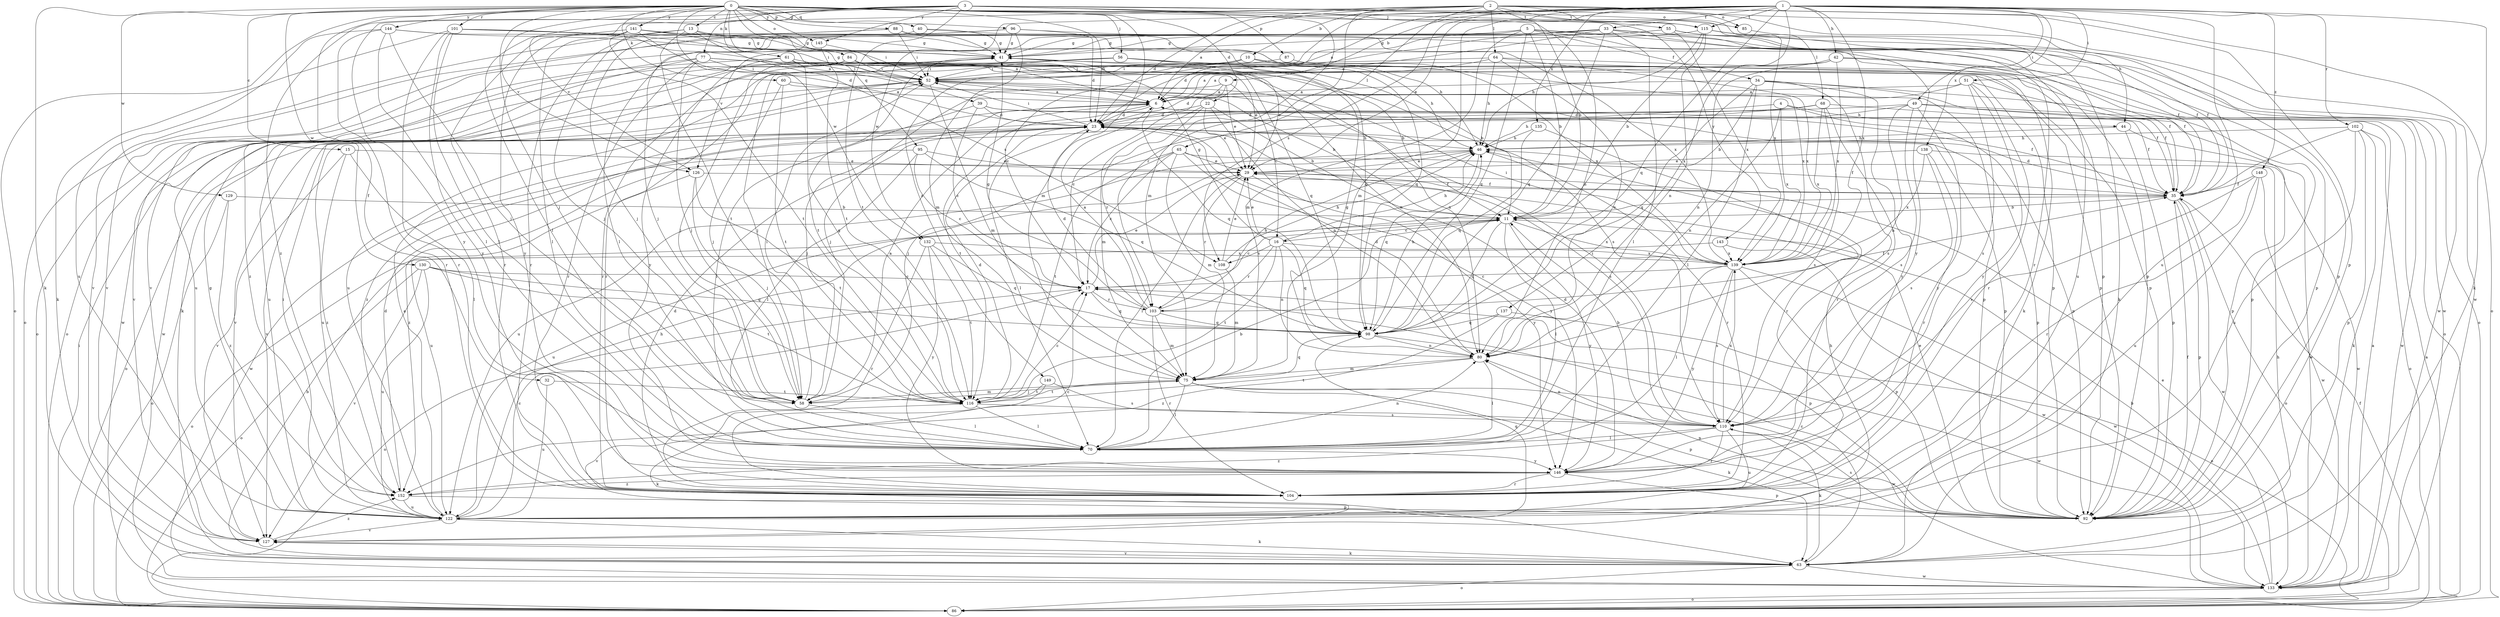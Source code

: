 strict digraph  {
0;
1;
2;
3;
4;
5;
6;
9;
10;
11;
13;
15;
16;
17;
22;
23;
29;
32;
33;
34;
35;
39;
40;
41;
42;
44;
46;
49;
51;
52;
55;
56;
58;
60;
61;
63;
64;
65;
68;
70;
75;
77;
80;
84;
85;
86;
87;
88;
92;
95;
96;
98;
101;
102;
103;
104;
108;
110;
115;
116;
122;
126;
127;
129;
130;
132;
133;
135;
137;
138;
139;
141;
143;
144;
145;
146;
148;
149;
152;
0 -> 13  [label=c];
0 -> 15  [label=c];
0 -> 22  [label=d];
0 -> 23  [label=d];
0 -> 32  [label=f];
0 -> 39  [label=g];
0 -> 40  [label=g];
0 -> 55  [label=j];
0 -> 56  [label=j];
0 -> 58  [label=j];
0 -> 60  [label=k];
0 -> 61  [label=k];
0 -> 63  [label=k];
0 -> 75  [label=m];
0 -> 84  [label=o];
0 -> 85  [label=o];
0 -> 87  [label=p];
0 -> 88  [label=p];
0 -> 95  [label=q];
0 -> 96  [label=q];
0 -> 101  [label=r];
0 -> 126  [label=v];
0 -> 129  [label=w];
0 -> 130  [label=w];
0 -> 132  [label=w];
0 -> 141  [label=y];
0 -> 143  [label=y];
0 -> 144  [label=y];
0 -> 145  [label=y];
1 -> 6  [label=a];
1 -> 9  [label=b];
1 -> 29  [label=e];
1 -> 33  [label=f];
1 -> 42  [label=h];
1 -> 49  [label=i];
1 -> 51  [label=i];
1 -> 63  [label=k];
1 -> 75  [label=m];
1 -> 98  [label=q];
1 -> 102  [label=r];
1 -> 108  [label=s];
1 -> 115  [label=t];
1 -> 122  [label=u];
1 -> 132  [label=w];
1 -> 135  [label=x];
1 -> 137  [label=x];
1 -> 138  [label=x];
1 -> 139  [label=x];
1 -> 148  [label=z];
1 -> 149  [label=z];
2 -> 6  [label=a];
2 -> 10  [label=b];
2 -> 11  [label=b];
2 -> 23  [label=d];
2 -> 44  [label=h];
2 -> 64  [label=l];
2 -> 65  [label=l];
2 -> 68  [label=l];
2 -> 85  [label=o];
2 -> 86  [label=o];
2 -> 92  [label=p];
2 -> 103  [label=r];
2 -> 115  [label=t];
2 -> 126  [label=v];
3 -> 70  [label=l];
3 -> 75  [label=m];
3 -> 77  [label=n];
3 -> 80  [label=n];
3 -> 86  [label=o];
3 -> 115  [label=t];
3 -> 116  [label=t];
3 -> 133  [label=w];
3 -> 139  [label=x];
3 -> 145  [label=y];
3 -> 146  [label=y];
3 -> 152  [label=z];
4 -> 44  [label=h];
4 -> 80  [label=n];
4 -> 92  [label=p];
4 -> 139  [label=x];
4 -> 152  [label=z];
5 -> 11  [label=b];
5 -> 34  [label=f];
5 -> 35  [label=f];
5 -> 41  [label=g];
5 -> 75  [label=m];
5 -> 98  [label=q];
5 -> 126  [label=v];
5 -> 127  [label=v];
5 -> 133  [label=w];
5 -> 146  [label=y];
6 -> 23  [label=d];
6 -> 58  [label=j];
6 -> 98  [label=q];
6 -> 116  [label=t];
9 -> 6  [label=a];
9 -> 16  [label=c];
9 -> 23  [label=d];
9 -> 29  [label=e];
9 -> 58  [label=j];
10 -> 46  [label=h];
10 -> 52  [label=i];
10 -> 58  [label=j];
10 -> 63  [label=k];
10 -> 122  [label=u];
10 -> 139  [label=x];
11 -> 16  [label=c];
11 -> 17  [label=c];
11 -> 70  [label=l];
11 -> 98  [label=q];
11 -> 139  [label=x];
11 -> 146  [label=y];
13 -> 41  [label=g];
13 -> 58  [label=j];
13 -> 98  [label=q];
13 -> 108  [label=s];
13 -> 116  [label=t];
13 -> 127  [label=v];
15 -> 29  [label=e];
15 -> 70  [label=l];
15 -> 127  [label=v];
15 -> 152  [label=z];
16 -> 29  [label=e];
16 -> 41  [label=g];
16 -> 46  [label=h];
16 -> 80  [label=n];
16 -> 98  [label=q];
16 -> 103  [label=r];
16 -> 108  [label=s];
16 -> 116  [label=t];
16 -> 139  [label=x];
17 -> 29  [label=e];
17 -> 86  [label=o];
17 -> 92  [label=p];
17 -> 98  [label=q];
17 -> 103  [label=r];
22 -> 11  [label=b];
22 -> 23  [label=d];
22 -> 29  [label=e];
22 -> 75  [label=m];
22 -> 80  [label=n];
22 -> 103  [label=r];
23 -> 46  [label=h];
23 -> 52  [label=i];
23 -> 70  [label=l];
23 -> 86  [label=o];
23 -> 92  [label=p];
23 -> 110  [label=s];
23 -> 122  [label=u];
23 -> 127  [label=v];
29 -> 35  [label=f];
29 -> 70  [label=l];
29 -> 103  [label=r];
29 -> 146  [label=y];
32 -> 116  [label=t];
32 -> 122  [label=u];
33 -> 6  [label=a];
33 -> 17  [label=c];
33 -> 23  [label=d];
33 -> 41  [label=g];
33 -> 70  [label=l];
33 -> 86  [label=o];
33 -> 98  [label=q];
33 -> 104  [label=r];
33 -> 122  [label=u];
34 -> 6  [label=a];
34 -> 11  [label=b];
34 -> 35  [label=f];
34 -> 70  [label=l];
34 -> 92  [label=p];
34 -> 98  [label=q];
34 -> 110  [label=s];
34 -> 146  [label=y];
35 -> 11  [label=b];
35 -> 23  [label=d];
35 -> 86  [label=o];
35 -> 92  [label=p];
35 -> 122  [label=u];
35 -> 133  [label=w];
39 -> 17  [label=c];
39 -> 23  [label=d];
39 -> 35  [label=f];
39 -> 70  [label=l];
39 -> 92  [label=p];
40 -> 41  [label=g];
40 -> 58  [label=j];
40 -> 98  [label=q];
41 -> 52  [label=i];
41 -> 92  [label=p];
41 -> 104  [label=r];
41 -> 122  [label=u];
42 -> 6  [label=a];
42 -> 35  [label=f];
42 -> 52  [label=i];
42 -> 80  [label=n];
42 -> 92  [label=p];
42 -> 139  [label=x];
44 -> 46  [label=h];
44 -> 92  [label=p];
44 -> 133  [label=w];
46 -> 29  [label=e];
46 -> 98  [label=q];
46 -> 104  [label=r];
46 -> 122  [label=u];
49 -> 23  [label=d];
49 -> 46  [label=h];
49 -> 80  [label=n];
49 -> 92  [label=p];
49 -> 110  [label=s];
49 -> 133  [label=w];
49 -> 146  [label=y];
51 -> 6  [label=a];
51 -> 17  [label=c];
51 -> 35  [label=f];
51 -> 104  [label=r];
51 -> 110  [label=s];
51 -> 146  [label=y];
52 -> 6  [label=a];
52 -> 11  [label=b];
52 -> 75  [label=m];
52 -> 122  [label=u];
52 -> 133  [label=w];
55 -> 35  [label=f];
55 -> 41  [label=g];
55 -> 86  [label=o];
55 -> 133  [label=w];
55 -> 139  [label=x];
56 -> 11  [label=b];
56 -> 29  [label=e];
56 -> 35  [label=f];
56 -> 52  [label=i];
56 -> 63  [label=k];
56 -> 104  [label=r];
58 -> 6  [label=a];
58 -> 52  [label=i];
58 -> 70  [label=l];
58 -> 75  [label=m];
60 -> 6  [label=a];
60 -> 58  [label=j];
60 -> 92  [label=p];
60 -> 116  [label=t];
61 -> 52  [label=i];
61 -> 80  [label=n];
61 -> 86  [label=o];
61 -> 98  [label=q];
61 -> 116  [label=t];
61 -> 146  [label=y];
63 -> 11  [label=b];
63 -> 17  [label=c];
63 -> 46  [label=h];
63 -> 86  [label=o];
63 -> 127  [label=v];
63 -> 133  [label=w];
64 -> 6  [label=a];
64 -> 46  [label=h];
64 -> 52  [label=i];
64 -> 80  [label=n];
64 -> 86  [label=o];
64 -> 139  [label=x];
65 -> 17  [label=c];
65 -> 29  [label=e];
65 -> 35  [label=f];
65 -> 75  [label=m];
65 -> 116  [label=t];
65 -> 146  [label=y];
65 -> 152  [label=z];
68 -> 23  [label=d];
68 -> 35  [label=f];
68 -> 58  [label=j];
68 -> 104  [label=r];
68 -> 110  [label=s];
68 -> 127  [label=v];
68 -> 139  [label=x];
70 -> 11  [label=b];
70 -> 80  [label=n];
70 -> 146  [label=y];
75 -> 58  [label=j];
75 -> 63  [label=k];
75 -> 70  [label=l];
75 -> 92  [label=p];
75 -> 98  [label=q];
75 -> 116  [label=t];
75 -> 133  [label=w];
77 -> 29  [label=e];
77 -> 52  [label=i];
77 -> 58  [label=j];
77 -> 80  [label=n];
77 -> 92  [label=p];
77 -> 104  [label=r];
77 -> 127  [label=v];
77 -> 152  [label=z];
80 -> 23  [label=d];
80 -> 41  [label=g];
80 -> 70  [label=l];
80 -> 75  [label=m];
80 -> 116  [label=t];
84 -> 11  [label=b];
84 -> 52  [label=i];
84 -> 58  [label=j];
84 -> 86  [label=o];
84 -> 92  [label=p];
84 -> 110  [label=s];
84 -> 133  [label=w];
85 -> 63  [label=k];
86 -> 6  [label=a];
86 -> 35  [label=f];
86 -> 52  [label=i];
87 -> 52  [label=i];
87 -> 139  [label=x];
88 -> 41  [label=g];
88 -> 52  [label=i];
88 -> 58  [label=j];
88 -> 104  [label=r];
88 -> 139  [label=x];
92 -> 29  [label=e];
92 -> 35  [label=f];
92 -> 80  [label=n];
92 -> 110  [label=s];
95 -> 17  [label=c];
95 -> 29  [label=e];
95 -> 70  [label=l];
95 -> 98  [label=q];
95 -> 133  [label=w];
96 -> 23  [label=d];
96 -> 41  [label=g];
96 -> 70  [label=l];
96 -> 75  [label=m];
96 -> 92  [label=p];
96 -> 127  [label=v];
98 -> 46  [label=h];
98 -> 80  [label=n];
98 -> 133  [label=w];
101 -> 6  [label=a];
101 -> 41  [label=g];
101 -> 52  [label=i];
101 -> 63  [label=k];
101 -> 70  [label=l];
101 -> 104  [label=r];
101 -> 146  [label=y];
102 -> 35  [label=f];
102 -> 46  [label=h];
102 -> 63  [label=k];
102 -> 86  [label=o];
102 -> 92  [label=p];
102 -> 122  [label=u];
103 -> 6  [label=a];
103 -> 23  [label=d];
103 -> 35  [label=f];
103 -> 41  [label=g];
103 -> 46  [label=h];
103 -> 75  [label=m];
103 -> 98  [label=q];
103 -> 104  [label=r];
104 -> 17  [label=c];
104 -> 23  [label=d];
108 -> 29  [label=e];
108 -> 46  [label=h];
108 -> 75  [label=m];
110 -> 11  [label=b];
110 -> 52  [label=i];
110 -> 63  [label=k];
110 -> 70  [label=l];
110 -> 80  [label=n];
110 -> 104  [label=r];
110 -> 122  [label=u];
110 -> 139  [label=x];
110 -> 152  [label=z];
115 -> 11  [label=b];
115 -> 35  [label=f];
115 -> 41  [label=g];
115 -> 46  [label=h];
115 -> 80  [label=n];
115 -> 92  [label=p];
116 -> 17  [label=c];
116 -> 23  [label=d];
116 -> 41  [label=g];
116 -> 63  [label=k];
116 -> 70  [label=l];
116 -> 110  [label=s];
122 -> 6  [label=a];
122 -> 17  [label=c];
122 -> 41  [label=g];
122 -> 46  [label=h];
122 -> 52  [label=i];
122 -> 63  [label=k];
122 -> 98  [label=q];
122 -> 127  [label=v];
126 -> 35  [label=f];
126 -> 58  [label=j];
126 -> 116  [label=t];
126 -> 122  [label=u];
127 -> 46  [label=h];
127 -> 63  [label=k];
127 -> 152  [label=z];
129 -> 11  [label=b];
129 -> 86  [label=o];
129 -> 152  [label=z];
130 -> 17  [label=c];
130 -> 86  [label=o];
130 -> 98  [label=q];
130 -> 116  [label=t];
130 -> 122  [label=u];
130 -> 127  [label=v];
132 -> 98  [label=q];
132 -> 104  [label=r];
132 -> 116  [label=t];
132 -> 139  [label=x];
132 -> 146  [label=y];
133 -> 6  [label=a];
133 -> 11  [label=b];
133 -> 29  [label=e];
133 -> 86  [label=o];
135 -> 46  [label=h];
135 -> 98  [label=q];
135 -> 104  [label=r];
137 -> 86  [label=o];
137 -> 98  [label=q];
137 -> 152  [label=z];
138 -> 29  [label=e];
138 -> 104  [label=r];
138 -> 110  [label=s];
138 -> 133  [label=w];
138 -> 139  [label=x];
139 -> 17  [label=c];
139 -> 52  [label=i];
139 -> 70  [label=l];
139 -> 92  [label=p];
139 -> 110  [label=s];
139 -> 133  [label=w];
139 -> 146  [label=y];
141 -> 6  [label=a];
141 -> 23  [label=d];
141 -> 41  [label=g];
141 -> 70  [label=l];
141 -> 92  [label=p];
141 -> 104  [label=r];
141 -> 116  [label=t];
141 -> 146  [label=y];
143 -> 86  [label=o];
143 -> 133  [label=w];
143 -> 139  [label=x];
144 -> 41  [label=g];
144 -> 46  [label=h];
144 -> 58  [label=j];
144 -> 70  [label=l];
144 -> 104  [label=r];
144 -> 122  [label=u];
145 -> 52  [label=i];
145 -> 116  [label=t];
146 -> 23  [label=d];
146 -> 92  [label=p];
146 -> 104  [label=r];
146 -> 152  [label=z];
148 -> 35  [label=f];
148 -> 104  [label=r];
148 -> 110  [label=s];
148 -> 122  [label=u];
148 -> 133  [label=w];
149 -> 110  [label=s];
149 -> 116  [label=t];
149 -> 127  [label=v];
152 -> 23  [label=d];
152 -> 92  [label=p];
152 -> 122  [label=u];
}

